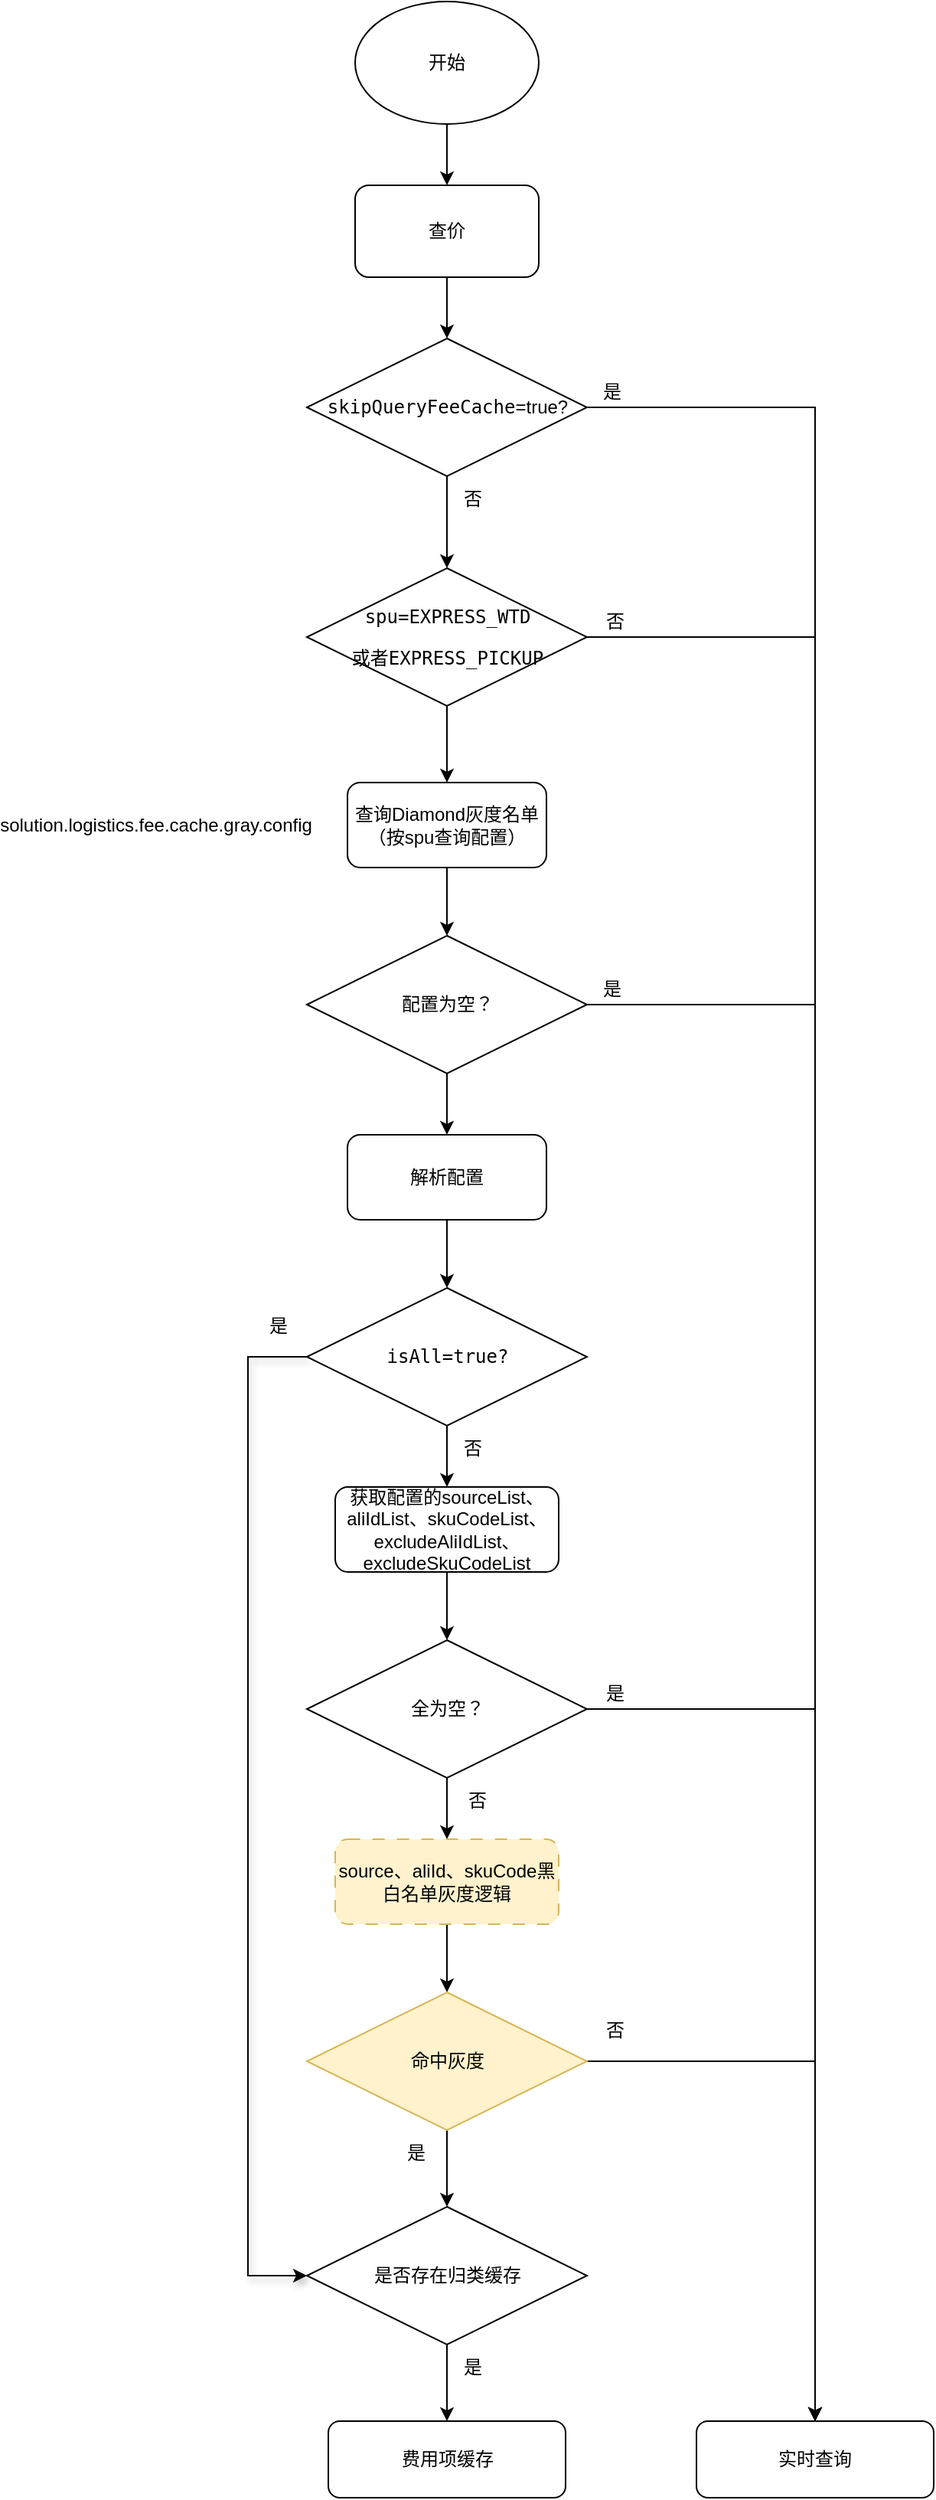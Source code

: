 <mxfile version="27.0.6">
  <diagram name="第 1 页" id="TPPGtjHfXh9HnJe1UCOh">
    <mxGraphModel dx="1298" dy="706" grid="1" gridSize="10" guides="1" tooltips="1" connect="1" arrows="1" fold="1" page="1" pageScale="1" pageWidth="827" pageHeight="1169" math="0" shadow="0">
      <root>
        <mxCell id="0" />
        <mxCell id="1" parent="0" />
        <mxCell id="j3raBT1PZoLHUKZPOAPg-1" style="edgeStyle=orthogonalEdgeStyle;rounded=0;orthogonalLoop=1;jettySize=auto;html=1;exitX=0.5;exitY=1;exitDx=0;exitDy=0;entryX=0.5;entryY=0;entryDx=0;entryDy=0;" edge="1" parent="1" source="cltNmSNRFCDmhToncjLq-1" target="cltNmSNRFCDmhToncjLq-2">
          <mxGeometry relative="1" as="geometry" />
        </mxCell>
        <mxCell id="cltNmSNRFCDmhToncjLq-1" value="开始" style="ellipse;whiteSpace=wrap;html=1;fillColor=none;" parent="1" vertex="1">
          <mxGeometry x="280" y="60" width="120" height="80" as="geometry" />
        </mxCell>
        <mxCell id="j3raBT1PZoLHUKZPOAPg-2" style="edgeStyle=orthogonalEdgeStyle;rounded=0;orthogonalLoop=1;jettySize=auto;html=1;exitX=0.5;exitY=1;exitDx=0;exitDy=0;entryX=0.5;entryY=0;entryDx=0;entryDy=0;" edge="1" parent="1" source="cltNmSNRFCDmhToncjLq-2" target="cltNmSNRFCDmhToncjLq-3">
          <mxGeometry relative="1" as="geometry" />
        </mxCell>
        <mxCell id="cltNmSNRFCDmhToncjLq-2" value="查价" style="rounded=1;whiteSpace=wrap;html=1;fillColor=none;" parent="1" vertex="1">
          <mxGeometry x="280" y="180" width="120" height="60" as="geometry" />
        </mxCell>
        <mxCell id="cltNmSNRFCDmhToncjLq-5" style="edgeStyle=orthogonalEdgeStyle;rounded=0;orthogonalLoop=1;jettySize=auto;html=1;exitX=1;exitY=0.5;exitDx=0;exitDy=0;entryX=0.5;entryY=0;entryDx=0;entryDy=0;" parent="1" source="cltNmSNRFCDmhToncjLq-3" target="j3raBT1PZoLHUKZPOAPg-5" edge="1">
          <mxGeometry relative="1" as="geometry">
            <mxPoint x="580" y="470" as="targetPoint" />
          </mxGeometry>
        </mxCell>
        <mxCell id="cltNmSNRFCDmhToncjLq-8" style="edgeStyle=orthogonalEdgeStyle;rounded=0;orthogonalLoop=1;jettySize=auto;html=1;exitX=0.5;exitY=1;exitDx=0;exitDy=0;entryX=0.5;entryY=0;entryDx=0;entryDy=0;" parent="1" source="cltNmSNRFCDmhToncjLq-3" target="cltNmSNRFCDmhToncjLq-7" edge="1">
          <mxGeometry relative="1" as="geometry" />
        </mxCell>
        <mxCell id="cltNmSNRFCDmhToncjLq-3" value="&lt;pre&gt;skipQueryFeeCache&lt;font face=&quot;Helvetica&quot;&gt;&lt;span style=&quot;white-space: normal;&quot;&gt;=true?&lt;/span&gt;&lt;/font&gt;&lt;/pre&gt;" style="rhombus;whiteSpace=wrap;html=1;fillColor=none;" parent="1" vertex="1">
          <mxGeometry x="248.5" y="280" width="183" height="90" as="geometry" />
        </mxCell>
        <mxCell id="cltNmSNRFCDmhToncjLq-6" value="是" style="text;html=1;align=center;verticalAlign=middle;whiteSpace=wrap;rounded=0;" parent="1" vertex="1">
          <mxGeometry x="417.5" y="300" width="60" height="30" as="geometry" />
        </mxCell>
        <mxCell id="cltNmSNRFCDmhToncjLq-15" style="edgeStyle=orthogonalEdgeStyle;rounded=0;orthogonalLoop=1;jettySize=auto;html=1;exitX=0.5;exitY=1;exitDx=0;exitDy=0;entryX=0.5;entryY=0;entryDx=0;entryDy=0;" parent="1" source="cltNmSNRFCDmhToncjLq-7" target="cltNmSNRFCDmhToncjLq-13" edge="1">
          <mxGeometry relative="1" as="geometry" />
        </mxCell>
        <mxCell id="j3raBT1PZoLHUKZPOAPg-6" style="edgeStyle=orthogonalEdgeStyle;rounded=0;orthogonalLoop=1;jettySize=auto;html=1;exitX=1;exitY=0.5;exitDx=0;exitDy=0;entryX=0.5;entryY=0;entryDx=0;entryDy=0;" edge="1" parent="1" source="cltNmSNRFCDmhToncjLq-7" target="j3raBT1PZoLHUKZPOAPg-5">
          <mxGeometry relative="1" as="geometry" />
        </mxCell>
        <mxCell id="cltNmSNRFCDmhToncjLq-7" value="&lt;pre&gt;spu=EXPRESS_WTD&lt;/pre&gt;&lt;pre&gt;或者EXPRESS_PICKUP&lt;/pre&gt;" style="rhombus;whiteSpace=wrap;html=1;fillColor=none;" parent="1" vertex="1">
          <mxGeometry x="248.5" y="430" width="183" height="90" as="geometry" />
        </mxCell>
        <mxCell id="cltNmSNRFCDmhToncjLq-9" value="否" style="text;html=1;align=center;verticalAlign=middle;whiteSpace=wrap;rounded=0;" parent="1" vertex="1">
          <mxGeometry x="327" y="370" width="60" height="30" as="geometry" />
        </mxCell>
        <mxCell id="cltNmSNRFCDmhToncjLq-12" value="否" style="text;html=1;align=center;verticalAlign=middle;whiteSpace=wrap;rounded=0;" parent="1" vertex="1">
          <mxGeometry x="420" y="450" width="60" height="30" as="geometry" />
        </mxCell>
        <mxCell id="cltNmSNRFCDmhToncjLq-19" style="edgeStyle=orthogonalEdgeStyle;rounded=0;orthogonalLoop=1;jettySize=auto;html=1;exitX=0.5;exitY=1;exitDx=0;exitDy=0;entryX=0.5;entryY=0;entryDx=0;entryDy=0;" parent="1" source="cltNmSNRFCDmhToncjLq-13" target="cltNmSNRFCDmhToncjLq-17" edge="1">
          <mxGeometry relative="1" as="geometry" />
        </mxCell>
        <mxCell id="cltNmSNRFCDmhToncjLq-13" value="查询Diamond灰度名单（按spu查询配置）" style="rounded=1;whiteSpace=wrap;html=1;fillColor=none;" parent="1" vertex="1">
          <mxGeometry x="275" y="570" width="130" height="55.5" as="geometry" />
        </mxCell>
        <mxCell id="cltNmSNRFCDmhToncjLq-14" value="solution.logistics.fee.cache.gray.config" style="text;html=1;align=center;verticalAlign=middle;whiteSpace=wrap;rounded=0;" parent="1" vertex="1">
          <mxGeometry x="120" y="582.75" width="60" height="30" as="geometry" />
        </mxCell>
        <mxCell id="cltNmSNRFCDmhToncjLq-21" style="edgeStyle=orthogonalEdgeStyle;rounded=0;orthogonalLoop=1;jettySize=auto;html=1;exitX=0.5;exitY=1;exitDx=0;exitDy=0;entryX=0.5;entryY=0;entryDx=0;entryDy=0;" parent="1" source="cltNmSNRFCDmhToncjLq-17" target="cltNmSNRFCDmhToncjLq-20" edge="1">
          <mxGeometry relative="1" as="geometry" />
        </mxCell>
        <mxCell id="j3raBT1PZoLHUKZPOAPg-7" style="edgeStyle=orthogonalEdgeStyle;rounded=0;orthogonalLoop=1;jettySize=auto;html=1;exitX=1;exitY=0.5;exitDx=0;exitDy=0;entryX=0.5;entryY=0;entryDx=0;entryDy=0;" edge="1" parent="1" source="cltNmSNRFCDmhToncjLq-17" target="j3raBT1PZoLHUKZPOAPg-5">
          <mxGeometry relative="1" as="geometry" />
        </mxCell>
        <mxCell id="cltNmSNRFCDmhToncjLq-17" value="&lt;pre&gt;配置为空？&lt;/pre&gt;" style="rhombus;whiteSpace=wrap;html=1;fillColor=none;" parent="1" vertex="1">
          <mxGeometry x="248.5" y="670" width="183" height="90" as="geometry" />
        </mxCell>
        <mxCell id="cltNmSNRFCDmhToncjLq-23" style="edgeStyle=orthogonalEdgeStyle;rounded=0;orthogonalLoop=1;jettySize=auto;html=1;exitX=0.5;exitY=1;exitDx=0;exitDy=0;entryX=0.5;entryY=0;entryDx=0;entryDy=0;" parent="1" source="cltNmSNRFCDmhToncjLq-20" target="cltNmSNRFCDmhToncjLq-22" edge="1">
          <mxGeometry relative="1" as="geometry" />
        </mxCell>
        <mxCell id="cltNmSNRFCDmhToncjLq-20" value="解析配置" style="rounded=1;whiteSpace=wrap;html=1;fillColor=none;" parent="1" vertex="1">
          <mxGeometry x="275" y="800" width="130" height="55.5" as="geometry" />
        </mxCell>
        <mxCell id="cltNmSNRFCDmhToncjLq-26" style="edgeStyle=orthogonalEdgeStyle;rounded=0;orthogonalLoop=1;jettySize=auto;html=1;exitX=0;exitY=0.5;exitDx=0;exitDy=0;entryX=0;entryY=0.5;entryDx=0;entryDy=0;shadow=1;" parent="1" source="cltNmSNRFCDmhToncjLq-22" target="a6iSvklIxvKC9HmYW-_m-1" edge="1">
          <mxGeometry relative="1" as="geometry">
            <Array as="points">
              <mxPoint x="210" y="945" />
              <mxPoint x="210" y="1545" />
            </Array>
          </mxGeometry>
        </mxCell>
        <mxCell id="cltNmSNRFCDmhToncjLq-32" style="edgeStyle=orthogonalEdgeStyle;rounded=0;orthogonalLoop=1;jettySize=auto;html=1;exitX=0.5;exitY=1;exitDx=0;exitDy=0;entryX=0.5;entryY=0;entryDx=0;entryDy=0;" parent="1" source="cltNmSNRFCDmhToncjLq-22" target="cltNmSNRFCDmhToncjLq-29" edge="1">
          <mxGeometry relative="1" as="geometry" />
        </mxCell>
        <mxCell id="cltNmSNRFCDmhToncjLq-22" value="&lt;pre&gt;&lt;div style=&quot;&quot;&gt;&lt;pre style=&quot;&quot;&gt;isAll=true?&lt;/pre&gt;&lt;/div&gt;&lt;/pre&gt;" style="rhombus;whiteSpace=wrap;html=1;fillColor=none;" parent="1" vertex="1">
          <mxGeometry x="248.5" y="900" width="183" height="90" as="geometry" />
        </mxCell>
        <mxCell id="cltNmSNRFCDmhToncjLq-24" value="是" style="text;html=1;align=center;verticalAlign=middle;whiteSpace=wrap;rounded=0;" parent="1" vertex="1">
          <mxGeometry x="417.5" y="690" width="60" height="30" as="geometry" />
        </mxCell>
        <mxCell id="cltNmSNRFCDmhToncjLq-25" value="费用项缓存" style="rounded=1;whiteSpace=wrap;html=1;fillColor=default;strokeColor=default;" parent="1" vertex="1">
          <mxGeometry x="262.5" y="1640" width="155" height="50" as="geometry" />
        </mxCell>
        <mxCell id="cltNmSNRFCDmhToncjLq-27" value="是" style="text;html=1;align=center;verticalAlign=middle;whiteSpace=wrap;rounded=0;" parent="1" vertex="1">
          <mxGeometry x="200" y="910" width="60" height="30" as="geometry" />
        </mxCell>
        <mxCell id="cltNmSNRFCDmhToncjLq-33" style="edgeStyle=orthogonalEdgeStyle;rounded=0;orthogonalLoop=1;jettySize=auto;html=1;exitX=0.5;exitY=1;exitDx=0;exitDy=0;entryX=0.5;entryY=0;entryDx=0;entryDy=0;" parent="1" source="cltNmSNRFCDmhToncjLq-29" target="cltNmSNRFCDmhToncjLq-30" edge="1">
          <mxGeometry relative="1" as="geometry" />
        </mxCell>
        <mxCell id="cltNmSNRFCDmhToncjLq-29" value="获取配置的sourceList、aliIdList、skuCodeList、excludeAliIdList、excludeSkuCodeList" style="rounded=1;whiteSpace=wrap;html=1;fillColor=none;" parent="1" vertex="1">
          <mxGeometry x="267" y="1030" width="146" height="55.5" as="geometry" />
        </mxCell>
        <mxCell id="j3raBT1PZoLHUKZPOAPg-3" style="edgeStyle=orthogonalEdgeStyle;rounded=0;orthogonalLoop=1;jettySize=auto;html=1;exitX=0.5;exitY=1;exitDx=0;exitDy=0;entryX=0.5;entryY=0;entryDx=0;entryDy=0;" edge="1" parent="1" source="cltNmSNRFCDmhToncjLq-30" target="cltNmSNRFCDmhToncjLq-35">
          <mxGeometry relative="1" as="geometry" />
        </mxCell>
        <mxCell id="j3raBT1PZoLHUKZPOAPg-9" style="edgeStyle=orthogonalEdgeStyle;rounded=0;orthogonalLoop=1;jettySize=auto;html=1;exitX=1;exitY=0.5;exitDx=0;exitDy=0;entryX=0.5;entryY=0;entryDx=0;entryDy=0;" edge="1" parent="1" source="cltNmSNRFCDmhToncjLq-30" target="j3raBT1PZoLHUKZPOAPg-5">
          <mxGeometry relative="1" as="geometry" />
        </mxCell>
        <mxCell id="cltNmSNRFCDmhToncjLq-30" value="&lt;pre&gt;&lt;div style=&quot;&quot;&gt;&lt;pre style=&quot;&quot;&gt;全为空？&lt;/pre&gt;&lt;/div&gt;&lt;/pre&gt;" style="rhombus;whiteSpace=wrap;html=1;fillColor=none;" parent="1" vertex="1">
          <mxGeometry x="248.5" y="1130" width="183" height="90" as="geometry" />
        </mxCell>
        <mxCell id="cltNmSNRFCDmhToncjLq-34" value="是" style="text;html=1;align=center;verticalAlign=middle;whiteSpace=wrap;rounded=0;" parent="1" vertex="1">
          <mxGeometry x="420" y="1150" width="60" height="30" as="geometry" />
        </mxCell>
        <mxCell id="a6iSvklIxvKC9HmYW-_m-3" style="edgeStyle=orthogonalEdgeStyle;rounded=0;orthogonalLoop=1;jettySize=auto;html=1;exitX=0.5;exitY=1;exitDx=0;exitDy=0;entryX=0.5;entryY=0;entryDx=0;entryDy=0;" parent="1" source="cltNmSNRFCDmhToncjLq-35" target="a6iSvklIxvKC9HmYW-_m-2" edge="1">
          <mxGeometry relative="1" as="geometry" />
        </mxCell>
        <mxCell id="cltNmSNRFCDmhToncjLq-35" value="source、aliId、skuCode黑白名单灰度逻辑" style="rounded=1;whiteSpace=wrap;html=1;fillColor=#fff2cc;dashed=1;dashPattern=8 8;strokeColor=#d6b656;" parent="1" vertex="1">
          <mxGeometry x="267" y="1260" width="146" height="55.5" as="geometry" />
        </mxCell>
        <mxCell id="cltNmSNRFCDmhToncjLq-43" style="edgeStyle=orthogonalEdgeStyle;rounded=0;orthogonalLoop=1;jettySize=auto;html=1;exitX=0.5;exitY=1;exitDx=0;exitDy=0;entryX=0.5;entryY=0;entryDx=0;entryDy=0;" parent="1" edge="1">
          <mxGeometry relative="1" as="geometry">
            <mxPoint x="351.5" y="1460" as="sourcePoint" />
            <mxPoint x="351.5" y="1460" as="targetPoint" />
          </mxGeometry>
        </mxCell>
        <mxCell id="cltNmSNRFCDmhToncjLq-38" value="是" style="text;html=1;align=center;verticalAlign=middle;whiteSpace=wrap;rounded=0;" parent="1" vertex="1">
          <mxGeometry x="290" y="1450" width="60" height="30" as="geometry" />
        </mxCell>
        <mxCell id="cltNmSNRFCDmhToncjLq-42" value="否" style="text;html=1;align=center;verticalAlign=middle;whiteSpace=wrap;rounded=0;" parent="1" vertex="1">
          <mxGeometry x="420" y="1370" width="60" height="30" as="geometry" />
        </mxCell>
        <mxCell id="a6iSvklIxvKC9HmYW-_m-5" style="edgeStyle=orthogonalEdgeStyle;rounded=0;orthogonalLoop=1;jettySize=auto;html=1;exitX=0.5;exitY=1;exitDx=0;exitDy=0;entryX=0.5;entryY=0;entryDx=0;entryDy=0;" parent="1" source="a6iSvklIxvKC9HmYW-_m-1" target="cltNmSNRFCDmhToncjLq-25" edge="1">
          <mxGeometry relative="1" as="geometry" />
        </mxCell>
        <mxCell id="a6iSvklIxvKC9HmYW-_m-1" value="&lt;pre&gt;&lt;div style=&quot;&quot;&gt;&lt;pre style=&quot;&quot;&gt;是否存在归类缓存&lt;/pre&gt;&lt;/div&gt;&lt;/pre&gt;" style="rhombus;whiteSpace=wrap;html=1;fillColor=none;" parent="1" vertex="1">
          <mxGeometry x="248.5" y="1500" width="183" height="90" as="geometry" />
        </mxCell>
        <mxCell id="a6iSvklIxvKC9HmYW-_m-4" style="edgeStyle=orthogonalEdgeStyle;rounded=0;orthogonalLoop=1;jettySize=auto;html=1;exitX=0.5;exitY=1;exitDx=0;exitDy=0;entryX=0.5;entryY=0;entryDx=0;entryDy=0;" parent="1" source="a6iSvklIxvKC9HmYW-_m-2" target="a6iSvklIxvKC9HmYW-_m-1" edge="1">
          <mxGeometry relative="1" as="geometry" />
        </mxCell>
        <mxCell id="j3raBT1PZoLHUKZPOAPg-11" style="edgeStyle=orthogonalEdgeStyle;rounded=0;orthogonalLoop=1;jettySize=auto;html=1;exitX=1;exitY=0.5;exitDx=0;exitDy=0;entryX=0.5;entryY=0;entryDx=0;entryDy=0;" edge="1" parent="1" source="a6iSvklIxvKC9HmYW-_m-2" target="j3raBT1PZoLHUKZPOAPg-5">
          <mxGeometry relative="1" as="geometry" />
        </mxCell>
        <mxCell id="a6iSvklIxvKC9HmYW-_m-2" value="&lt;pre&gt;&lt;div style=&quot;&quot;&gt;&lt;pre style=&quot;&quot;&gt;命中灰度&lt;/pre&gt;&lt;/div&gt;&lt;/pre&gt;" style="rhombus;whiteSpace=wrap;html=1;fillColor=#fff2cc;strokeColor=#d6b656;" parent="1" vertex="1">
          <mxGeometry x="248.5" y="1360" width="183" height="90" as="geometry" />
        </mxCell>
        <mxCell id="a6iSvklIxvKC9HmYW-_m-6" value="是" style="text;html=1;align=center;verticalAlign=middle;whiteSpace=wrap;rounded=0;" parent="1" vertex="1">
          <mxGeometry x="327" y="1590" width="60" height="30" as="geometry" />
        </mxCell>
        <mxCell id="j3raBT1PZoLHUKZPOAPg-5" value="实时查询" style="rounded=1;whiteSpace=wrap;html=1;fillColor=default;strokeColor=default;" vertex="1" parent="1">
          <mxGeometry x="503" y="1640" width="155" height="50" as="geometry" />
        </mxCell>
        <mxCell id="j3raBT1PZoLHUKZPOAPg-8" value="否" style="text;html=1;align=center;verticalAlign=middle;whiteSpace=wrap;rounded=0;" vertex="1" parent="1">
          <mxGeometry x="327" y="990" width="60" height="30" as="geometry" />
        </mxCell>
        <mxCell id="j3raBT1PZoLHUKZPOAPg-10" value="否" style="text;html=1;align=center;verticalAlign=middle;whiteSpace=wrap;rounded=0;" vertex="1" parent="1">
          <mxGeometry x="330" y="1220" width="60" height="30" as="geometry" />
        </mxCell>
      </root>
    </mxGraphModel>
  </diagram>
</mxfile>
